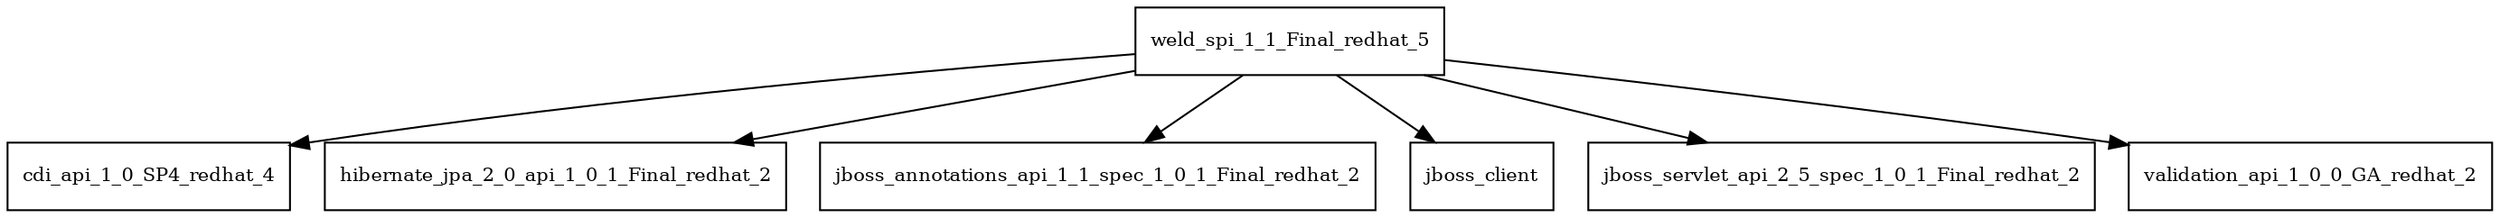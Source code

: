 digraph weld_spi_1_1_Final_redhat_5_dependencies {
  node [shape = box, fontsize=10.0];
  weld_spi_1_1_Final_redhat_5 -> cdi_api_1_0_SP4_redhat_4;
  weld_spi_1_1_Final_redhat_5 -> hibernate_jpa_2_0_api_1_0_1_Final_redhat_2;
  weld_spi_1_1_Final_redhat_5 -> jboss_annotations_api_1_1_spec_1_0_1_Final_redhat_2;
  weld_spi_1_1_Final_redhat_5 -> jboss_client;
  weld_spi_1_1_Final_redhat_5 -> jboss_servlet_api_2_5_spec_1_0_1_Final_redhat_2;
  weld_spi_1_1_Final_redhat_5 -> validation_api_1_0_0_GA_redhat_2;
}
